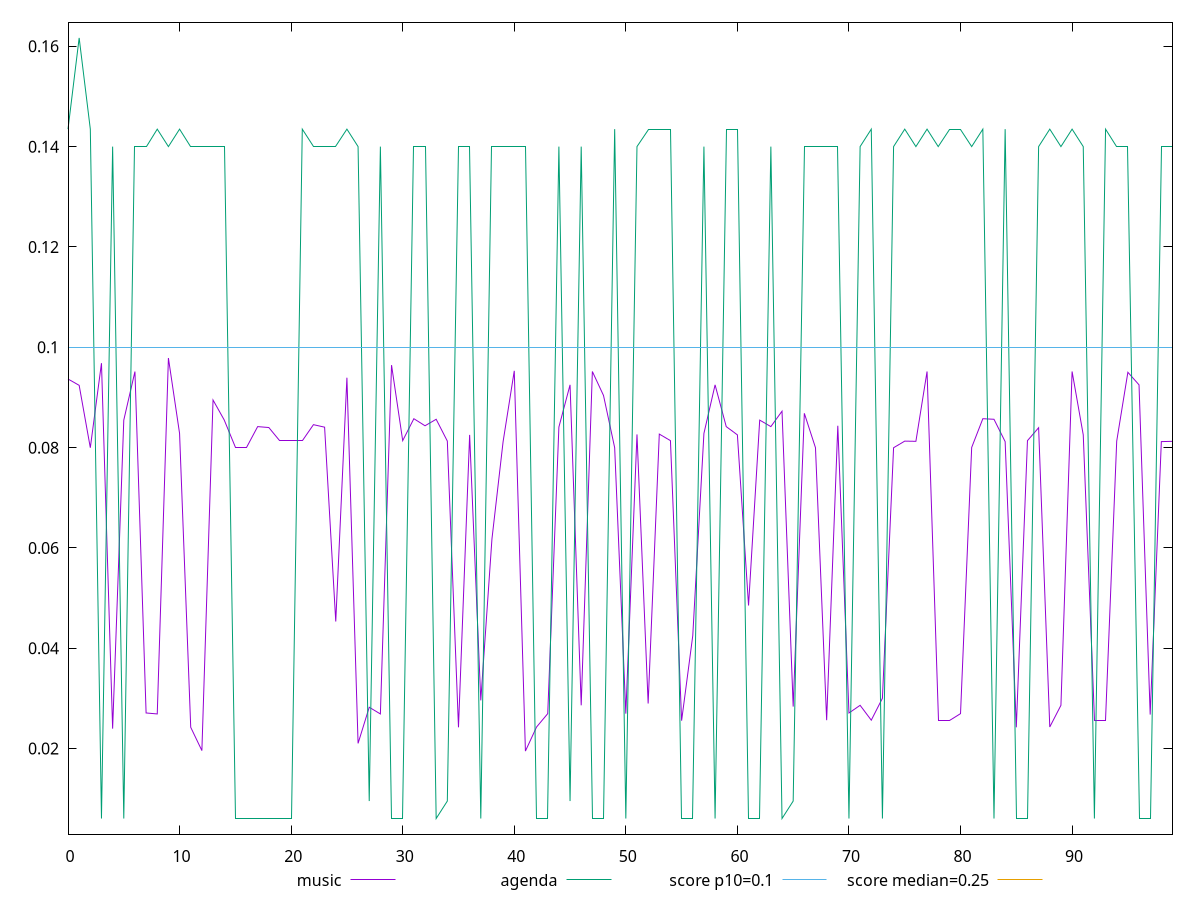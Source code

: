 reset

$music <<EOF
0 0.09368071121639678
1 0.09242338699764675
2 0.07998214350806344
3 0.09683989090389676
4 0.023974609375
5 0.08548751460181343
6 0.09516752762264676
7 0.027105632887946235
8 0.026910320387946236
9 0.09786528152889677
10 0.08283614741431343
11 0.024251628981696235
12 0.019602050781249998
13 0.08949386225806344
14 0.08552657710181343
15 0.08004073725806342
16 0.08004073725806342
17 0.08419356928931344
18 0.08401046382056344
19 0.08139571772681344
20 0.08139571772681344
21 0.08139571772681344
22 0.08458175288306342
23 0.08408126460181342
24 0.04534293757544623
25 0.09393966303931345
26 0.02104248046875
27 0.028240886794196236
28 0.026910320387946236
29 0.09645170731014675
30 0.08139571772681344
31 0.08576827632056343
32 0.08436202632056343
33 0.08565597163306345
34 0.08131026850806343
35 0.024251628981696235
36 0.08254562007056344
37 0.029615398512946235
38 0.06179366694556343
39 0.08120284663306344
40 0.09531401199764676
41 0.019506835937499998
42 0.024310222731696238
43 0.026973796950446237
44 0.08410567866431344
45 0.09251860184139675
46 0.02863151179419624
47 0.09518217606014677
48 0.09039718257056344
49 0.07998214350806344
50 0.026973796950446237
51 0.08264083491431344
52 0.02899169921875
53 0.08270431147681344
54 0.08139571772681344
55 0.025569988356696237
56 0.042515626377529564
57 0.08283614741431343
58 0.09251860184139675
59 0.08419356928931344
60 0.08254562007056344
61 0.04852653132544624
62 0.08548751460181343
63 0.08419356928931344
64 0.08726974116431342
65 0.028375164137946236
66 0.08684493647681345
67 0.07998214350806344
68 0.025665203200446237
69 0.08436202632056343
70 0.027105632887946235
71 0.02863151179419624
72 0.025665203200446237
73 0.030037761794196236
74 0.07998214350806344
75 0.08130050288306344
76 0.08126144038306342
77 0.09518217606014677
78 0.025665203200446237
79 0.025665203200446237
80 0.026973796950446237
81 0.08004073725806342
82 0.08576827632056343
83 0.08565597163306345
84 0.08120284663306344
85 0.024251628981696235
86 0.08139571772681344
87 0.08397384272681345
88 0.024310222731696238
89 0.02863151179419624
90 0.09518217606014677
91 0.08254562007056344
92 0.025569988356696237
93 0.025569988356696237
94 0.08130050288306344
95 0.09502348465389678
96 0.09251860184139675
97 0.026785808669196238
98 0.08120284663306344
99 0.08126144038306342
EOF

$agenda <<EOF
0 0.1434961832894219
1 0.1616846598519219
2 0.1434961832894219
3 0.006063152419196235
4 0.1400182305441962
5 0.006063152419196235
6 0.1400182305441962
7 0.1400182305441962
8 0.1434961832894219
9 0.1400182305441962
10 0.1434961832894219
11 0.1400182305441962
12 0.1400182305441962
13 0.1400182305441962
14 0.1400182305441962
15 0.006063152419196235
16 0.006063152419196235
17 0.006063152419196235
18 0.006063152419196235
19 0.006063152419196235
20 0.006063152419196235
21 0.1434961832894219
22 0.1400182305441962
23 0.1400182305441962
24 0.1400182305441962
25 0.1434961832894219
26 0.1400182305441962
27 0.009541105164421929
28 0.1400182305441962
29 0.006063152419196235
30 0.006063152419196235
31 0.1400182305441962
32 0.1400182305441962
33 0.006063152419196235
34 0.009541105164421929
35 0.1400182305441962
36 0.1400182305441962
37 0.006063152419196235
38 0.1400182305441962
39 0.1400182305441962
40 0.1400182305441962
41 0.1400182305441962
42 0.006063152419196235
43 0.006063152419196235
44 0.1400182305441962
45 0.009541105164421929
46 0.1400182305441962
47 0.006063152419196235
48 0.006063152419196235
49 0.1434961832894219
50 0.006063152419196235
51 0.1400182305441962
52 0.1434961832894219
53 0.1434961832894219
54 0.1434961832894219
55 0.006063152419196235
56 0.006063152419196235
57 0.1400182305441962
58 0.006063152419196235
59 0.1434961832894219
60 0.1434961832894219
61 0.006063152419196235
62 0.006063152419196235
63 0.1400182305441962
64 0.006063152419196235
65 0.009541105164421929
66 0.1400182305441962
67 0.1400182305441962
68 0.1400182305441962
69 0.1400182305441962
70 0.006063152419196235
71 0.1400182305441962
72 0.1434961832894219
73 0.006063152419196235
74 0.1400182305441962
75 0.1434961832894219
76 0.1400182305441962
77 0.1434961832894219
78 0.1400182305441962
79 0.1434961832894219
80 0.1434961832894219
81 0.1400182305441962
82 0.1434961832894219
83 0.006063152419196235
84 0.1434961832894219
85 0.006063152419196235
86 0.006063152419196235
87 0.1400182305441962
88 0.1434961832894219
89 0.1400182305441962
90 0.1434961832894219
91 0.1400182305441962
92 0.006063152419196235
93 0.1434961832894219
94 0.1400182305441962
95 0.1400182305441962
96 0.006063152419196235
97 0.006063152419196235
98 0.1400182305441962
99 0.1400182305441962
EOF

set key outside below
set xrange [0:99]
set yrange [0.0029507222705417208:0.1647970900005764]
set trange [0.0029507222705417208:0.1647970900005764]
set terminal svg size 640, 520 enhanced background rgb 'white'
set output "report/report_00029_2021-02-24T13-36-40.390Z/cumulative-layout-shift/comparison/line/0_vs_1.svg"

plot $music title "music" with line, \
     $agenda title "agenda" with line, \
     0.1 title "score p10=0.1", \
     0.25 title "score median=0.25"

reset
